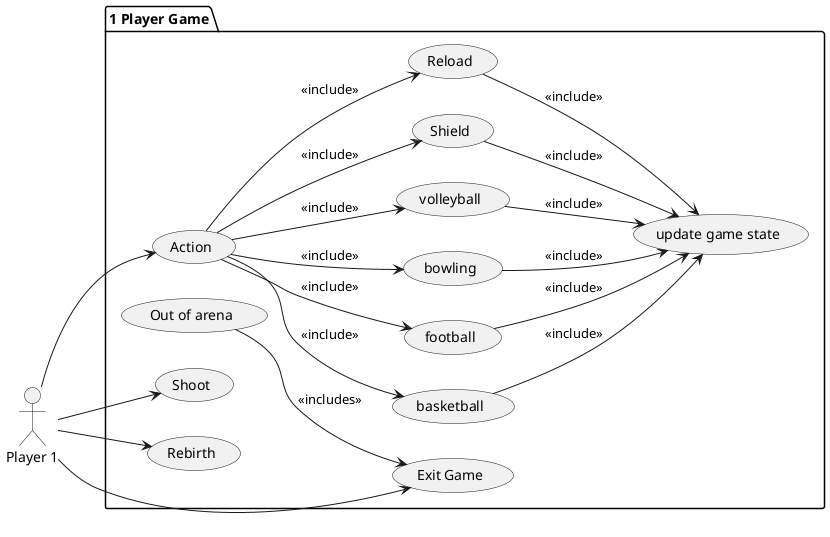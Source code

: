 @startuml
left to right direction

actor "Player 1" as g1

package "1 Player Game"{
  usecase "Action" as UC1
  usecase "basketball" as bb
  usecase "football" as fb
  usecase "bowling" as bw
  usecase "volleyball" as vb
  usecase "Out of arena" as z
  usecase "Shoot" as sh
  usecase "Shield" as shield
  usecase "Reload" as r
  usecase "Exit Game" as exit
  usecase "update game state" as score
  usecase "Rebirth" as rb
}

g1 --> UC1
g1 --> rb
g1 --> sh

UC1 --> bb: <<include>>
UC1 --> fb: <<include>>
UC1 --> bw: <<include>>
UC1 --> vb: <<include>>
UC1 --> shield: <<include>>
UC1 --> r: <<include>>

g1 --> exit
z --> exit: <<includes>>

bb --> score: <<include>>
fb --> score: <<include>>
bw --> score: <<include>>
vb --> score: <<include>>
r --> score: <<include>>
shield --> score: <<include>>

@enduml